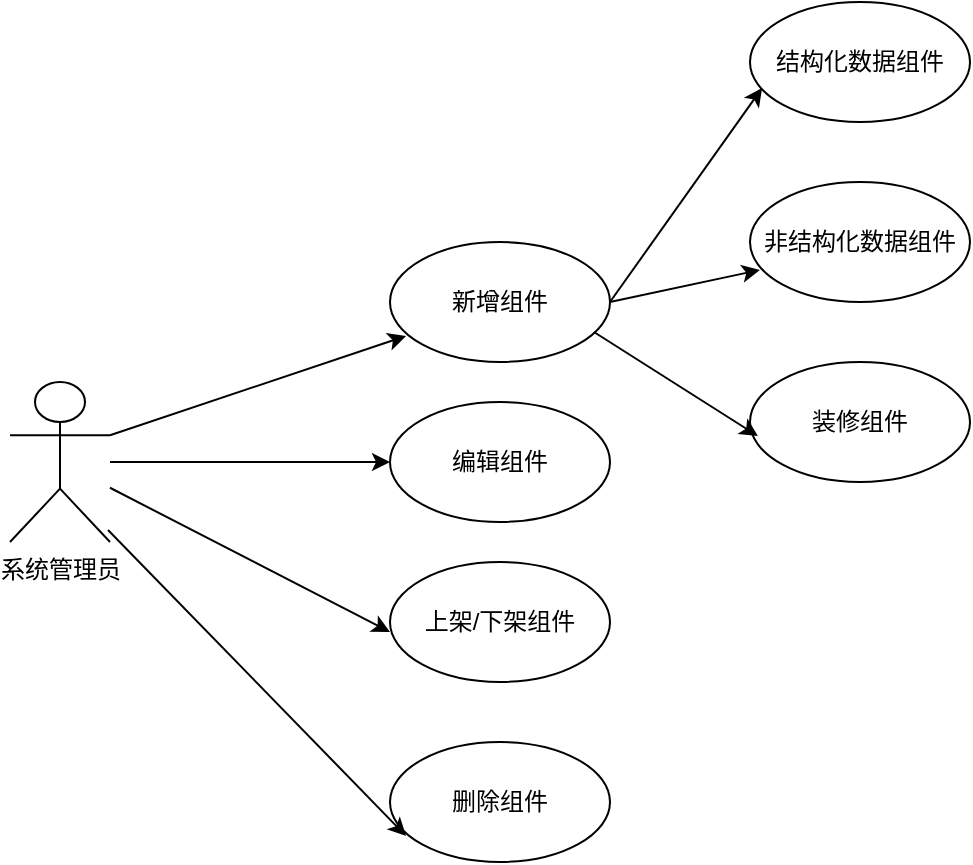 <mxfile version="21.7.0" type="github">
  <diagram name="第 1 页" id="SYR_mBhMT7OilYum2Zrg">
    <mxGraphModel dx="954" dy="1779" grid="1" gridSize="10" guides="1" tooltips="1" connect="1" arrows="1" fold="1" page="1" pageScale="1" pageWidth="827" pageHeight="1169" math="0" shadow="0">
      <root>
        <mxCell id="0" />
        <mxCell id="1" parent="0" />
        <mxCell id="L0a41EfqPlKiwIcuqvLm-1" value="系统管理员" style="shape=umlActor;verticalLabelPosition=bottom;verticalAlign=top;html=1;" vertex="1" parent="1">
          <mxGeometry x="150" y="180" width="50" height="80" as="geometry" />
        </mxCell>
        <mxCell id="L0a41EfqPlKiwIcuqvLm-9" value="新增组件" style="ellipse;whiteSpace=wrap;html=1;" vertex="1" parent="1">
          <mxGeometry x="340" y="110" width="110" height="60" as="geometry" />
        </mxCell>
        <mxCell id="L0a41EfqPlKiwIcuqvLm-10" value="编辑组件" style="ellipse;whiteSpace=wrap;html=1;" vertex="1" parent="1">
          <mxGeometry x="340" y="190" width="110" height="60" as="geometry" />
        </mxCell>
        <mxCell id="L0a41EfqPlKiwIcuqvLm-11" value="上架/下架组件" style="ellipse;whiteSpace=wrap;html=1;" vertex="1" parent="1">
          <mxGeometry x="340" y="270" width="110" height="60" as="geometry" />
        </mxCell>
        <mxCell id="L0a41EfqPlKiwIcuqvLm-12" value="删除组件" style="ellipse;whiteSpace=wrap;html=1;" vertex="1" parent="1">
          <mxGeometry x="340" y="360" width="110" height="60" as="geometry" />
        </mxCell>
        <mxCell id="L0a41EfqPlKiwIcuqvLm-15" value="" style="endArrow=classic;html=1;rounded=0;exitX=1;exitY=0.333;exitDx=0;exitDy=0;exitPerimeter=0;entryX=0.073;entryY=0.783;entryDx=0;entryDy=0;entryPerimeter=0;" edge="1" parent="1" source="L0a41EfqPlKiwIcuqvLm-1" target="L0a41EfqPlKiwIcuqvLm-9">
          <mxGeometry width="50" height="50" relative="1" as="geometry">
            <mxPoint x="390" y="340" as="sourcePoint" />
            <mxPoint x="440" y="290" as="targetPoint" />
          </mxGeometry>
        </mxCell>
        <mxCell id="L0a41EfqPlKiwIcuqvLm-16" value="" style="endArrow=classic;html=1;rounded=0;" edge="1" parent="1" source="L0a41EfqPlKiwIcuqvLm-1" target="L0a41EfqPlKiwIcuqvLm-10">
          <mxGeometry width="50" height="50" relative="1" as="geometry">
            <mxPoint x="210" y="217" as="sourcePoint" />
            <mxPoint x="358" y="167" as="targetPoint" />
          </mxGeometry>
        </mxCell>
        <mxCell id="L0a41EfqPlKiwIcuqvLm-17" value="" style="endArrow=classic;html=1;rounded=0;entryX=0.064;entryY=0.7;entryDx=0;entryDy=0;entryPerimeter=0;" edge="1" parent="1" source="L0a41EfqPlKiwIcuqvLm-1">
          <mxGeometry width="50" height="50" relative="1" as="geometry">
            <mxPoint x="212.96" y="220" as="sourcePoint" />
            <mxPoint x="340.0" y="305" as="targetPoint" />
          </mxGeometry>
        </mxCell>
        <mxCell id="L0a41EfqPlKiwIcuqvLm-18" value="" style="endArrow=classic;html=1;rounded=0;entryX=0.073;entryY=0.783;entryDx=0;entryDy=0;entryPerimeter=0;exitX=0.98;exitY=0.925;exitDx=0;exitDy=0;exitPerimeter=0;" edge="1" parent="1" source="L0a41EfqPlKiwIcuqvLm-1" target="L0a41EfqPlKiwIcuqvLm-12">
          <mxGeometry width="50" height="50" relative="1" as="geometry">
            <mxPoint x="210" y="250" as="sourcePoint" />
            <mxPoint x="378" y="187" as="targetPoint" />
          </mxGeometry>
        </mxCell>
        <mxCell id="L0a41EfqPlKiwIcuqvLm-20" value="结构化数据组件" style="ellipse;whiteSpace=wrap;html=1;" vertex="1" parent="1">
          <mxGeometry x="520" y="-10" width="110" height="60" as="geometry" />
        </mxCell>
        <mxCell id="L0a41EfqPlKiwIcuqvLm-21" value="装修组件" style="ellipse;whiteSpace=wrap;html=1;" vertex="1" parent="1">
          <mxGeometry x="520" y="170" width="110" height="60" as="geometry" />
        </mxCell>
        <mxCell id="L0a41EfqPlKiwIcuqvLm-22" value="非结构化数据组件" style="ellipse;whiteSpace=wrap;html=1;" vertex="1" parent="1">
          <mxGeometry x="520" y="80" width="110" height="60" as="geometry" />
        </mxCell>
        <mxCell id="L0a41EfqPlKiwIcuqvLm-23" value="" style="endArrow=classic;html=1;rounded=0;exitX=1;exitY=0.5;exitDx=0;exitDy=0;entryX=0.055;entryY=0.717;entryDx=0;entryDy=0;entryPerimeter=0;" edge="1" parent="1" source="L0a41EfqPlKiwIcuqvLm-9" target="L0a41EfqPlKiwIcuqvLm-20">
          <mxGeometry width="50" height="50" relative="1" as="geometry">
            <mxPoint x="210" y="217" as="sourcePoint" />
            <mxPoint x="358" y="167" as="targetPoint" />
          </mxGeometry>
        </mxCell>
        <mxCell id="L0a41EfqPlKiwIcuqvLm-25" value="" style="endArrow=classic;html=1;rounded=0;exitX=1;exitY=0.5;exitDx=0;exitDy=0;entryX=0.045;entryY=0.733;entryDx=0;entryDy=0;entryPerimeter=0;" edge="1" parent="1" source="L0a41EfqPlKiwIcuqvLm-9" target="L0a41EfqPlKiwIcuqvLm-22">
          <mxGeometry width="50" height="50" relative="1" as="geometry">
            <mxPoint x="230" y="237" as="sourcePoint" />
            <mxPoint x="378" y="187" as="targetPoint" />
          </mxGeometry>
        </mxCell>
        <mxCell id="L0a41EfqPlKiwIcuqvLm-26" value="" style="endArrow=classic;html=1;rounded=0;exitX=0.927;exitY=0.75;exitDx=0;exitDy=0;exitPerimeter=0;entryX=0.036;entryY=0.617;entryDx=0;entryDy=0;entryPerimeter=0;" edge="1" parent="1" source="L0a41EfqPlKiwIcuqvLm-9" target="L0a41EfqPlKiwIcuqvLm-21">
          <mxGeometry width="50" height="50" relative="1" as="geometry">
            <mxPoint x="240" y="247" as="sourcePoint" />
            <mxPoint x="388" y="197" as="targetPoint" />
          </mxGeometry>
        </mxCell>
      </root>
    </mxGraphModel>
  </diagram>
</mxfile>
